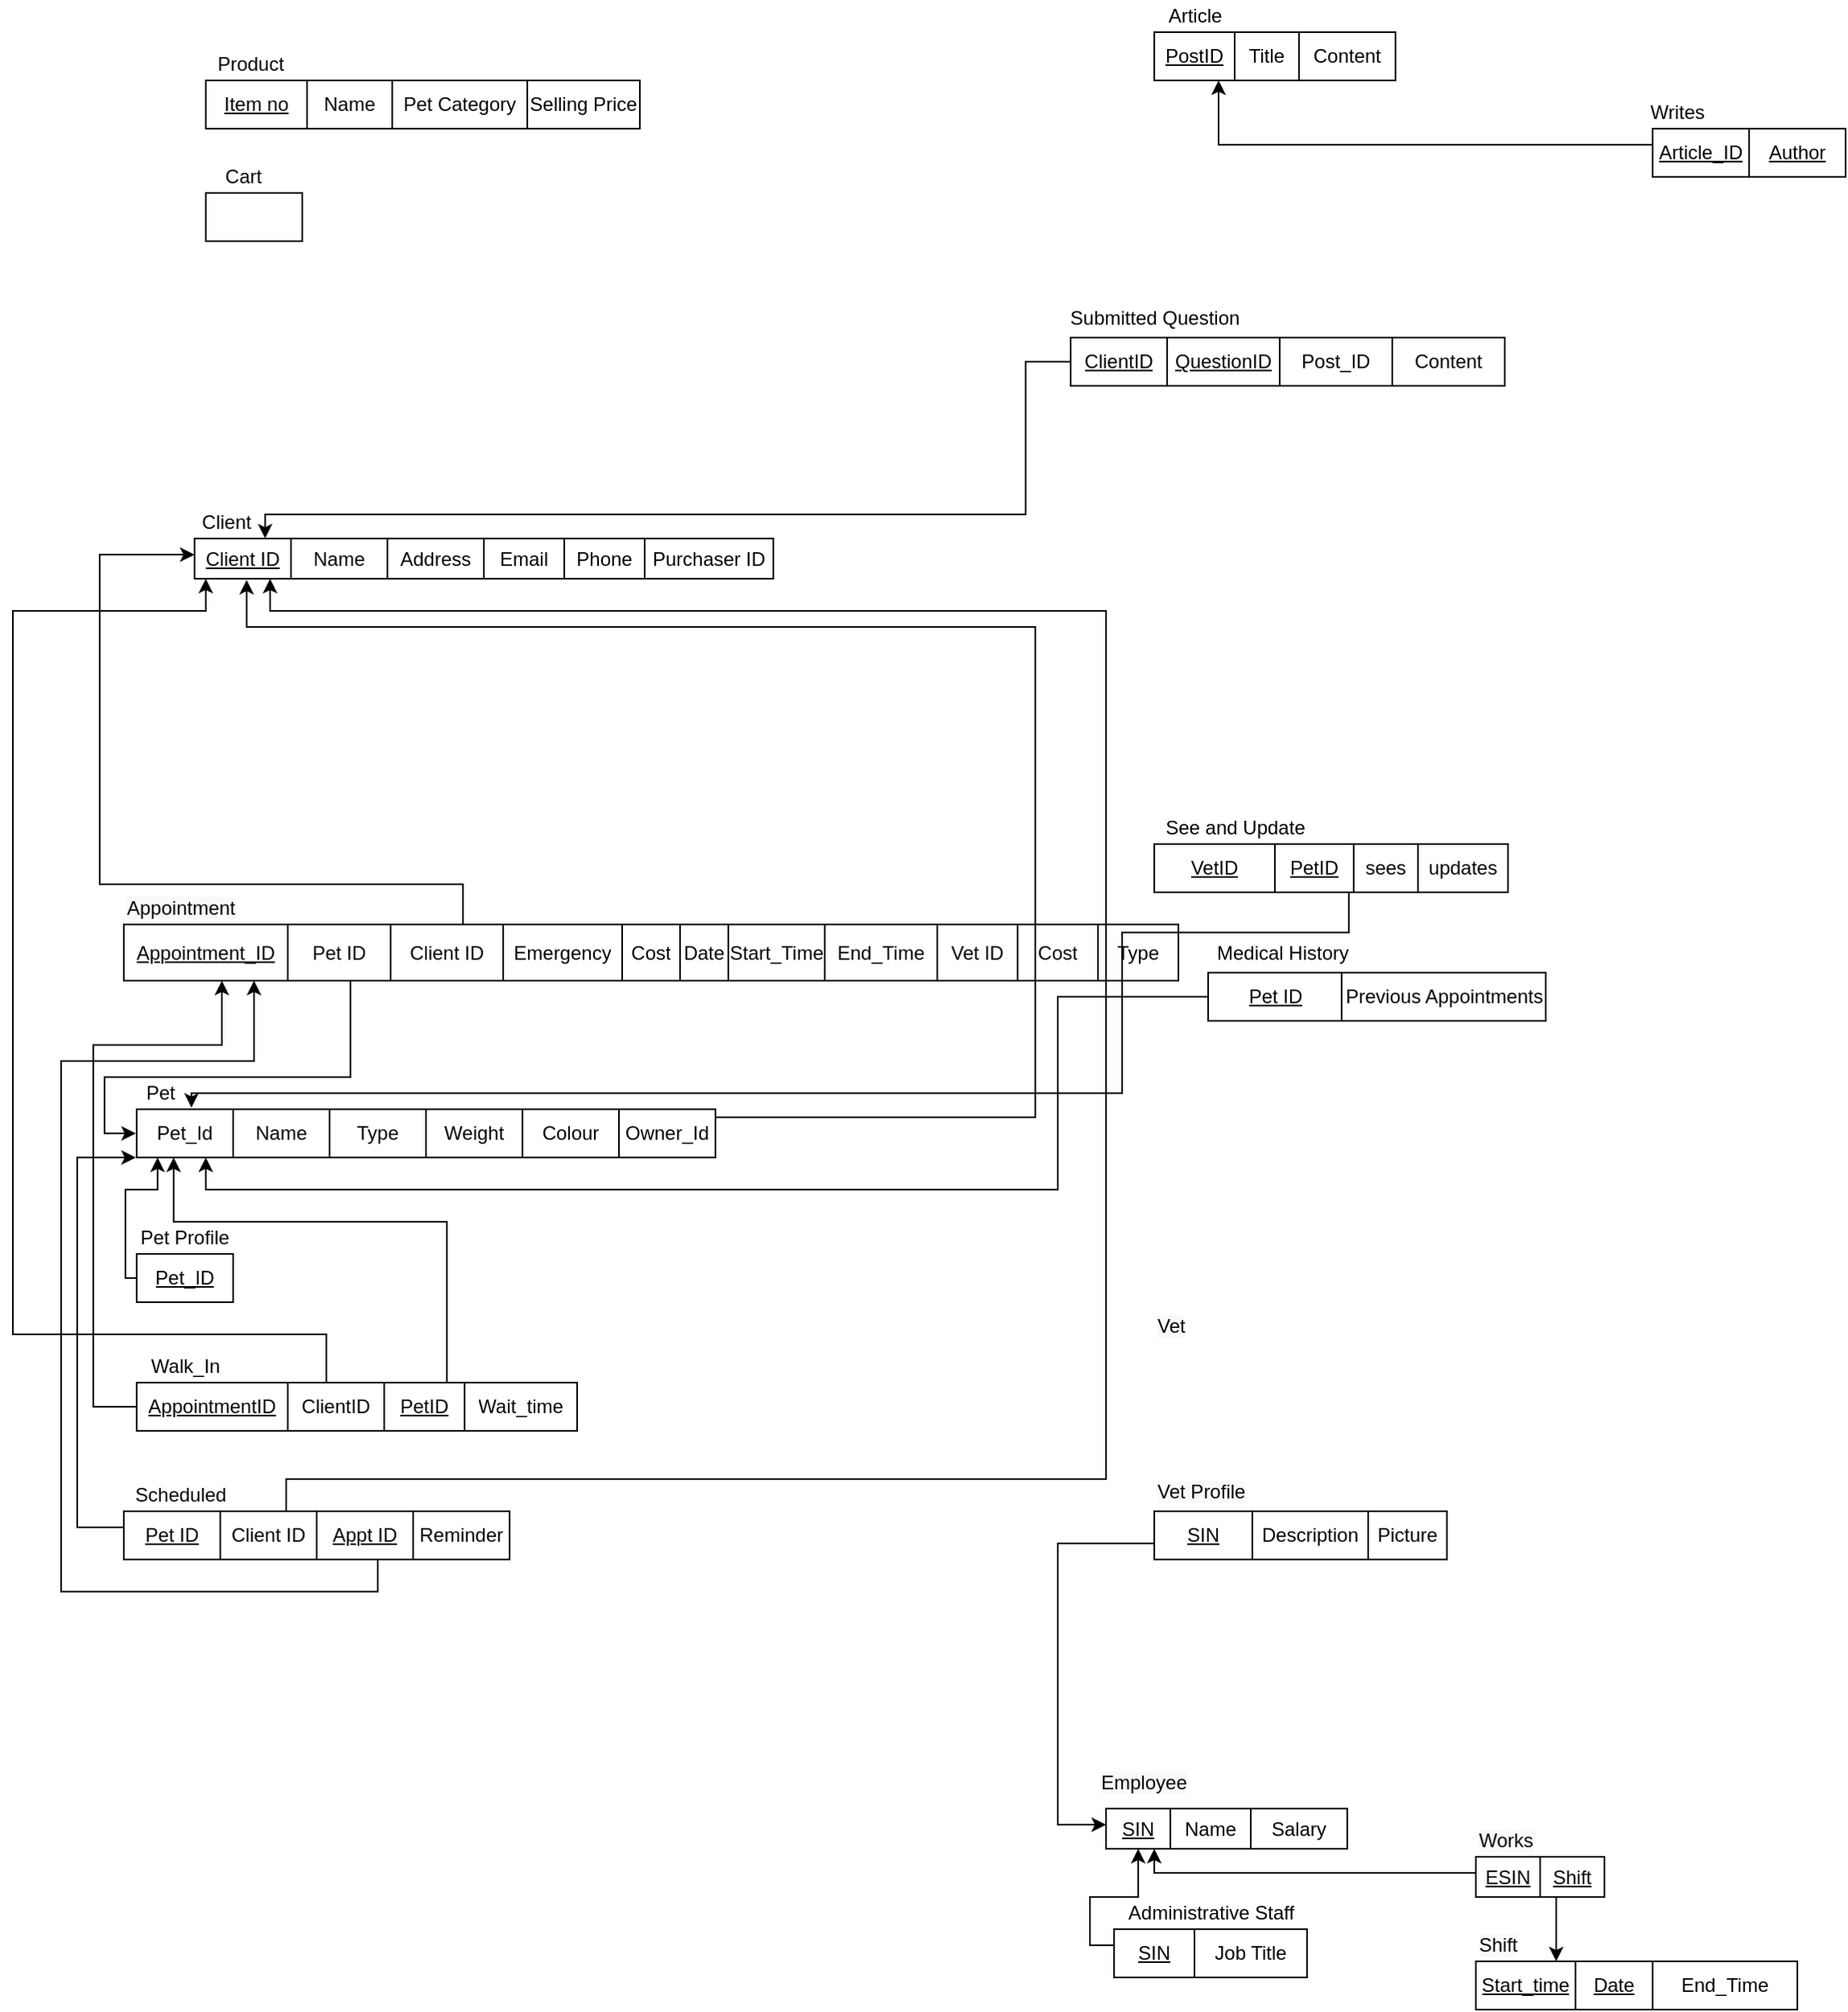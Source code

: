 <mxfile version="16.0.3" type="google"><diagram id="a4s7g5NPx0C4s2Ak-B3-" name="Page-1"><mxGraphModel dx="1888" dy="1645" grid="1" gridSize="10" guides="1" tooltips="1" connect="1" arrows="1" fold="1" page="1" pageScale="1" pageWidth="850" pageHeight="1100" math="0" shadow="0"><root><mxCell id="0"/><mxCell id="1" parent="0"/><mxCell id="U4FhRPuRrMf52UDfH--Y-2" value="" style="shape=table;startSize=0;container=1;collapsible=0;childLayout=tableLayout;fontStyle=0" parent="1" vertex="1"><mxGeometry x="-677" y="-35" width="360" height="25" as="geometry"/></mxCell><mxCell id="U4FhRPuRrMf52UDfH--Y-3" value="" style="shape=partialRectangle;collapsible=0;dropTarget=0;pointerEvents=0;fillColor=none;top=0;left=0;bottom=0;right=0;points=[[0,0.5],[1,0.5]];portConstraint=eastwest;fontStyle=0" parent="U4FhRPuRrMf52UDfH--Y-2" vertex="1"><mxGeometry width="360" height="25" as="geometry"/></mxCell><mxCell id="U4FhRPuRrMf52UDfH--Y-4" value="Client ID" style="shape=partialRectangle;html=1;whiteSpace=wrap;connectable=0;overflow=hidden;fillColor=none;top=0;left=0;bottom=0;right=0;pointerEvents=1;fontStyle=4" parent="U4FhRPuRrMf52UDfH--Y-3" vertex="1"><mxGeometry width="60" height="25" as="geometry"><mxRectangle width="60" height="25" as="alternateBounds"/></mxGeometry></mxCell><mxCell id="U4FhRPuRrMf52UDfH--Y-5" value="Name" style="shape=partialRectangle;html=1;whiteSpace=wrap;connectable=0;overflow=hidden;fillColor=none;top=0;left=0;bottom=0;right=0;pointerEvents=1;fontStyle=0" parent="U4FhRPuRrMf52UDfH--Y-3" vertex="1"><mxGeometry x="60" width="60" height="25" as="geometry"><mxRectangle width="60" height="25" as="alternateBounds"/></mxGeometry></mxCell><mxCell id="U4FhRPuRrMf52UDfH--Y-8" value="Address" style="shape=partialRectangle;html=1;whiteSpace=wrap;connectable=0;overflow=hidden;fillColor=none;top=0;left=0;bottom=0;right=0;pointerEvents=1;fontStyle=0" parent="U4FhRPuRrMf52UDfH--Y-3" vertex="1"><mxGeometry x="120" width="60" height="25" as="geometry"><mxRectangle width="60" height="25" as="alternateBounds"/></mxGeometry></mxCell><mxCell id="U4FhRPuRrMf52UDfH--Y-10" value="Email" style="shape=partialRectangle;html=1;whiteSpace=wrap;connectable=0;overflow=hidden;fillColor=none;top=0;left=0;bottom=0;right=0;pointerEvents=1;fontStyle=0" parent="U4FhRPuRrMf52UDfH--Y-3" vertex="1"><mxGeometry x="180" width="50" height="25" as="geometry"><mxRectangle width="50" height="25" as="alternateBounds"/></mxGeometry></mxCell><mxCell id="U4FhRPuRrMf52UDfH--Y-9" value="Phone" style="shape=partialRectangle;html=1;whiteSpace=wrap;connectable=0;overflow=hidden;fillColor=none;top=0;left=0;bottom=0;right=0;pointerEvents=1;fontStyle=0" parent="U4FhRPuRrMf52UDfH--Y-3" vertex="1"><mxGeometry x="230" width="50" height="25" as="geometry"><mxRectangle width="50" height="25" as="alternateBounds"/></mxGeometry></mxCell><mxCell id="VVd3gaZv9FoalhUfLEoO-10" value="Purchaser ID" style="shape=partialRectangle;html=1;whiteSpace=wrap;connectable=0;overflow=hidden;fillColor=none;top=0;left=0;bottom=0;right=0;pointerEvents=1;fontStyle=0" parent="U4FhRPuRrMf52UDfH--Y-3" vertex="1"><mxGeometry x="280" width="80" height="25" as="geometry"><mxRectangle width="80" height="25" as="alternateBounds"/></mxGeometry></mxCell><mxCell id="U4FhRPuRrMf52UDfH--Y-7" value="Client" style="text;html=1;strokeColor=none;fillColor=none;align=center;verticalAlign=middle;whiteSpace=wrap;rounded=0;" parent="1" vertex="1"><mxGeometry x="-677" y="-55" width="40" height="20" as="geometry"/></mxCell><mxCell id="U4FhRPuRrMf52UDfH--Y-17" value="" style="shape=table;startSize=0;container=1;collapsible=0;childLayout=tableLayout;fontStyle=0" parent="1" vertex="1"><mxGeometry x="-670" y="-320" width="270" height="30" as="geometry"/></mxCell><mxCell id="U4FhRPuRrMf52UDfH--Y-18" value="" style="shape=partialRectangle;collapsible=0;dropTarget=0;pointerEvents=0;fillColor=none;top=0;left=0;bottom=0;right=0;points=[[0,0.5],[1,0.5]];portConstraint=eastwest;fontStyle=0" parent="U4FhRPuRrMf52UDfH--Y-17" vertex="1"><mxGeometry width="270" height="30" as="geometry"/></mxCell><mxCell id="U4FhRPuRrMf52UDfH--Y-19" value="Item no" style="shape=partialRectangle;html=1;whiteSpace=wrap;connectable=0;overflow=hidden;fillColor=none;top=0;left=0;bottom=0;right=0;pointerEvents=1;fontStyle=4" parent="U4FhRPuRrMf52UDfH--Y-18" vertex="1"><mxGeometry width="63" height="30" as="geometry"><mxRectangle width="63" height="30" as="alternateBounds"/></mxGeometry></mxCell><mxCell id="U4FhRPuRrMf52UDfH--Y-20" value="Name" style="shape=partialRectangle;html=1;whiteSpace=wrap;connectable=0;overflow=hidden;fillColor=none;top=0;left=0;bottom=0;right=0;pointerEvents=1;fontStyle=0" parent="U4FhRPuRrMf52UDfH--Y-18" vertex="1"><mxGeometry x="63" width="53" height="30" as="geometry"><mxRectangle width="53" height="30" as="alternateBounds"/></mxGeometry></mxCell><mxCell id="U4FhRPuRrMf52UDfH--Y-21" value="Pet Category" style="shape=partialRectangle;html=1;whiteSpace=wrap;connectable=0;overflow=hidden;fillColor=none;top=0;left=0;bottom=0;right=0;pointerEvents=1;fontStyle=0" parent="U4FhRPuRrMf52UDfH--Y-18" vertex="1"><mxGeometry x="116" width="84" height="30" as="geometry"><mxRectangle width="84" height="30" as="alternateBounds"/></mxGeometry></mxCell><mxCell id="U4FhRPuRrMf52UDfH--Y-33" value="Selling Price" style="shape=partialRectangle;html=1;whiteSpace=wrap;connectable=0;overflow=hidden;fillColor=none;top=0;left=0;bottom=0;right=0;pointerEvents=1;fontStyle=0" parent="U4FhRPuRrMf52UDfH--Y-18" vertex="1"><mxGeometry x="200" width="70" height="30" as="geometry"><mxRectangle width="70" height="30" as="alternateBounds"/></mxGeometry></mxCell><mxCell id="U4FhRPuRrMf52UDfH--Y-24" value="Product" style="text;html=1;strokeColor=none;fillColor=none;align=center;verticalAlign=middle;whiteSpace=wrap;rounded=0;" parent="1" vertex="1"><mxGeometry x="-667" y="-340" width="50" height="20" as="geometry"/></mxCell><mxCell id="I-0fcQhegfVu65ObsZ1n-8" value="Pet" style="text;html=1;strokeColor=none;fillColor=none;align=center;verticalAlign=middle;whiteSpace=wrap;rounded=0;" parent="1" vertex="1"><mxGeometry x="-713" y="300" width="30" height="20" as="geometry"/></mxCell><mxCell id="I-0fcQhegfVu65ObsZ1n-13" value="" style="shape=table;startSize=0;container=1;collapsible=0;childLayout=tableLayout;fontStyle=0" parent="1" vertex="1"><mxGeometry x="-713" y="410" width="60" height="30" as="geometry"/></mxCell><mxCell id="I-0fcQhegfVu65ObsZ1n-14" value="" style="shape=partialRectangle;collapsible=0;dropTarget=0;pointerEvents=0;fillColor=none;top=0;left=0;bottom=0;right=0;points=[[0,0.5],[1,0.5]];portConstraint=eastwest;fontStyle=0" parent="I-0fcQhegfVu65ObsZ1n-13" vertex="1"><mxGeometry width="60" height="30" as="geometry"/></mxCell><mxCell id="I-0fcQhegfVu65ObsZ1n-16" value="&lt;u&gt;Pet_ID&lt;/u&gt;" style="shape=partialRectangle;html=1;whiteSpace=wrap;connectable=0;overflow=hidden;fillColor=none;top=0;left=0;bottom=0;right=0;pointerEvents=1;fontStyle=0" parent="I-0fcQhegfVu65ObsZ1n-14" vertex="1"><mxGeometry width="60" height="30" as="geometry"><mxRectangle width="60" height="30" as="alternateBounds"/></mxGeometry></mxCell><mxCell id="I-0fcQhegfVu65ObsZ1n-20" value="Pet Profile" style="text;html=1;strokeColor=none;fillColor=none;align=center;verticalAlign=middle;whiteSpace=wrap;rounded=0;" parent="1" vertex="1"><mxGeometry x="-713.5" y="390" width="60" height="20" as="geometry"/></mxCell><mxCell id="I-0fcQhegfVu65ObsZ1n-21" value="" style="shape=table;startSize=0;container=1;collapsible=0;childLayout=tableLayout;fontStyle=0" parent="1" vertex="1"><mxGeometry x="-46.5" y="235" width="210" height="30" as="geometry"/></mxCell><mxCell id="I-0fcQhegfVu65ObsZ1n-22" value="" style="shape=partialRectangle;collapsible=0;dropTarget=0;pointerEvents=0;fillColor=none;top=0;left=0;bottom=0;right=0;points=[[0,0.5],[1,0.5]];portConstraint=eastwest;fontStyle=0" parent="I-0fcQhegfVu65ObsZ1n-21" vertex="1"><mxGeometry width="210" height="30" as="geometry"/></mxCell><mxCell id="I-0fcQhegfVu65ObsZ1n-23" value="Pet ID" style="shape=partialRectangle;html=1;whiteSpace=wrap;connectable=0;overflow=hidden;fillColor=none;top=0;left=0;bottom=0;right=0;pointerEvents=1;fontStyle=4" parent="I-0fcQhegfVu65ObsZ1n-22" vertex="1"><mxGeometry width="83" height="30" as="geometry"><mxRectangle width="83" height="30" as="alternateBounds"/></mxGeometry></mxCell><mxCell id="I-0fcQhegfVu65ObsZ1n-24" value="Previous Appointments" style="shape=partialRectangle;html=1;whiteSpace=wrap;connectable=0;overflow=hidden;fillColor=none;top=0;left=0;bottom=0;right=0;pointerEvents=1;fontStyle=0" parent="I-0fcQhegfVu65ObsZ1n-22" vertex="1"><mxGeometry x="83" width="127" height="30" as="geometry"><mxRectangle width="127" height="30" as="alternateBounds"/></mxGeometry></mxCell><mxCell id="I-0fcQhegfVu65ObsZ1n-28" value="Medical History" style="text;html=1;strokeColor=none;fillColor=none;align=center;verticalAlign=middle;whiteSpace=wrap;rounded=0;" parent="1" vertex="1"><mxGeometry x="-45" y="212.5" width="90" height="20" as="geometry"/></mxCell><mxCell id="6TEg9cEF_KVFsnbzr2q9-1" value="" style="shape=table;startSize=0;container=1;collapsible=0;childLayout=tableLayout;flipV=0;" parent="1" vertex="1"><mxGeometry x="-80" y="-350" width="150" height="30" as="geometry"/></mxCell><mxCell id="6TEg9cEF_KVFsnbzr2q9-2" value="" style="shape=partialRectangle;collapsible=0;dropTarget=0;pointerEvents=0;fillColor=none;top=0;left=0;bottom=0;right=0;points=[[0,0.5],[1,0.5]];portConstraint=eastwest;flipV=0;" parent="6TEg9cEF_KVFsnbzr2q9-1" vertex="1"><mxGeometry width="150" height="30" as="geometry"/></mxCell><mxCell id="6TEg9cEF_KVFsnbzr2q9-3" value="&lt;u&gt;PostID&lt;/u&gt;" style="shape=partialRectangle;html=1;whiteSpace=wrap;connectable=0;overflow=hidden;fillColor=none;top=0;left=0;bottom=0;right=0;pointerEvents=1;flipV=0;" parent="6TEg9cEF_KVFsnbzr2q9-2" vertex="1"><mxGeometry width="50" height="30" as="geometry"><mxRectangle width="50" height="30" as="alternateBounds"/></mxGeometry></mxCell><mxCell id="7QFU5QQyk8XG61nSI7uE-28" value="Title" style="shape=partialRectangle;html=1;whiteSpace=wrap;connectable=0;overflow=hidden;fillColor=none;top=0;left=0;bottom=0;right=0;pointerEvents=1;flipV=0;" parent="6TEg9cEF_KVFsnbzr2q9-2" vertex="1"><mxGeometry x="50" width="40" height="30" as="geometry"><mxRectangle width="40" height="30" as="alternateBounds"/></mxGeometry></mxCell><mxCell id="6TEg9cEF_KVFsnbzr2q9-4" value="Content" style="shape=partialRectangle;html=1;whiteSpace=wrap;connectable=0;overflow=hidden;fillColor=none;top=0;left=0;bottom=0;right=0;pointerEvents=1;flipV=0;" parent="6TEg9cEF_KVFsnbzr2q9-2" vertex="1"><mxGeometry x="90" width="60" height="30" as="geometry"><mxRectangle width="60" height="30" as="alternateBounds"/></mxGeometry></mxCell><mxCell id="6TEg9cEF_KVFsnbzr2q9-5" value="Article" style="text;html=1;align=center;verticalAlign=middle;resizable=0;points=[];autosize=1;strokeColor=none;fillColor=none;" parent="1" vertex="1"><mxGeometry x="-80" y="-370" width="50" height="20" as="geometry"/></mxCell><mxCell id="6TEg9cEF_KVFsnbzr2q9-6" value="" style="shape=table;startSize=0;container=1;collapsible=0;childLayout=tableLayout;flipV=0;" parent="1" vertex="1"><mxGeometry x="-132" y="-160" width="270" height="30" as="geometry"/></mxCell><mxCell id="6TEg9cEF_KVFsnbzr2q9-7" value="" style="shape=partialRectangle;collapsible=0;dropTarget=0;pointerEvents=0;fillColor=none;top=0;left=0;bottom=0;right=0;points=[[0,0.5],[1,0.5]];portConstraint=eastwest;flipV=0;" parent="6TEg9cEF_KVFsnbzr2q9-6" vertex="1"><mxGeometry width="270" height="30" as="geometry"/></mxCell><mxCell id="6TEg9cEF_KVFsnbzr2q9-8" value="&lt;u&gt;ClientID&lt;/u&gt;" style="shape=partialRectangle;html=1;whiteSpace=wrap;connectable=0;overflow=hidden;fillColor=none;top=0;left=0;bottom=0;right=0;pointerEvents=1;flipV=0;" parent="6TEg9cEF_KVFsnbzr2q9-7" vertex="1"><mxGeometry width="60" height="30" as="geometry"><mxRectangle width="60" height="30" as="alternateBounds"/></mxGeometry></mxCell><mxCell id="6TEg9cEF_KVFsnbzr2q9-9" value="&lt;u&gt;QuestionID&lt;/u&gt;" style="shape=partialRectangle;html=1;whiteSpace=wrap;connectable=0;overflow=hidden;fillColor=none;top=0;left=0;bottom=0;right=0;pointerEvents=1;flipV=0;" parent="6TEg9cEF_KVFsnbzr2q9-7" vertex="1"><mxGeometry x="60" width="70" height="30" as="geometry"><mxRectangle width="70" height="30" as="alternateBounds"/></mxGeometry></mxCell><mxCell id="VVd3gaZv9FoalhUfLEoO-1" value="Post_ID" style="shape=partialRectangle;html=1;whiteSpace=wrap;connectable=0;overflow=hidden;fillColor=none;top=0;left=0;bottom=0;right=0;pointerEvents=1;flipV=0;" parent="6TEg9cEF_KVFsnbzr2q9-7" vertex="1"><mxGeometry x="130" width="70" height="30" as="geometry"><mxRectangle width="70" height="30" as="alternateBounds"/></mxGeometry></mxCell><mxCell id="VVd3gaZv9FoalhUfLEoO-2" value="Content" style="shape=partialRectangle;html=1;whiteSpace=wrap;connectable=0;overflow=hidden;fillColor=none;top=0;left=0;bottom=0;right=0;pointerEvents=1;flipV=0;" parent="6TEg9cEF_KVFsnbzr2q9-7" vertex="1"><mxGeometry x="200" width="70" height="30" as="geometry"><mxRectangle width="70" height="30" as="alternateBounds"/></mxGeometry></mxCell><mxCell id="6TEg9cEF_KVFsnbzr2q9-11" value="Submitted Question" style="text;html=1;align=center;verticalAlign=middle;resizable=0;points=[];autosize=1;strokeColor=none;fillColor=none;flipV=0;" parent="1" vertex="1"><mxGeometry x="-140" y="-182.5" width="120" height="20" as="geometry"/></mxCell><mxCell id="sOUi_R30EWSHt0650NcA-16" value="&lt;span style=&quot;color: rgb(0 , 0 , 0) ; font-family: &amp;#34;helvetica&amp;#34; ; font-size: 12px ; font-style: normal ; font-weight: 400 ; letter-spacing: normal ; text-align: center ; text-indent: 0px ; text-transform: none ; word-spacing: 0px ; background-color: rgb(248 , 249 , 250) ; display: inline ; float: none&quot;&gt;Employee&lt;/span&gt;" style="text;whiteSpace=wrap;html=1;" parent="1" vertex="1"><mxGeometry x="-115" y="725" width="70" height="30" as="geometry"/></mxCell><mxCell id="sOUi_R30EWSHt0650NcA-18" value="" style="shape=table;startSize=0;container=1;collapsible=0;childLayout=tableLayout;" parent="1" vertex="1"><mxGeometry x="-110" y="755" width="150" height="25" as="geometry"/></mxCell><mxCell id="sOUi_R30EWSHt0650NcA-19" value="" style="shape=partialRectangle;collapsible=0;dropTarget=0;pointerEvents=0;fillColor=none;top=0;left=0;bottom=0;right=0;points=[[0,0.5],[1,0.5]];portConstraint=eastwest;" parent="sOUi_R30EWSHt0650NcA-18" vertex="1"><mxGeometry width="150" height="25" as="geometry"/></mxCell><mxCell id="sOUi_R30EWSHt0650NcA-20" value="&lt;u&gt;SIN&lt;/u&gt;" style="shape=partialRectangle;html=1;whiteSpace=wrap;connectable=0;overflow=hidden;fillColor=none;top=0;left=0;bottom=0;right=0;pointerEvents=1;" parent="sOUi_R30EWSHt0650NcA-19" vertex="1"><mxGeometry width="40" height="25" as="geometry"><mxRectangle width="40" height="25" as="alternateBounds"/></mxGeometry></mxCell><mxCell id="sOUi_R30EWSHt0650NcA-21" value="Name" style="shape=partialRectangle;html=1;whiteSpace=wrap;connectable=0;overflow=hidden;fillColor=none;top=0;left=0;bottom=0;right=0;pointerEvents=1;" parent="sOUi_R30EWSHt0650NcA-19" vertex="1"><mxGeometry x="40" width="50" height="25" as="geometry"><mxRectangle width="50" height="25" as="alternateBounds"/></mxGeometry></mxCell><mxCell id="sOUi_R30EWSHt0650NcA-22" value="Salary" style="shape=partialRectangle;html=1;whiteSpace=wrap;connectable=0;overflow=hidden;fillColor=none;top=0;left=0;bottom=0;right=0;pointerEvents=1;" parent="sOUi_R30EWSHt0650NcA-19" vertex="1"><mxGeometry x="90" width="60" height="25" as="geometry"><mxRectangle width="60" height="25" as="alternateBounds"/></mxGeometry></mxCell><mxCell id="sOUi_R30EWSHt0650NcA-25" value="&lt;span style=&quot;color: rgb(0 , 0 , 0) ; font-family: &amp;#34;helvetica&amp;#34; ; font-size: 12px ; font-style: normal ; font-weight: 400 ; letter-spacing: normal ; text-align: center ; text-indent: 0px ; text-transform: none ; word-spacing: 0px ; background-color: rgb(248 , 249 , 250) ; display: inline ; float: none&quot;&gt;Works&lt;/span&gt;" style="text;whiteSpace=wrap;html=1;verticalAlign=middle;" parent="1" vertex="1"><mxGeometry x="120" y="764" width="50" height="21" as="geometry"/></mxCell><mxCell id="sOUi_R30EWSHt0650NcA-26" value="" style="shape=table;startSize=0;container=1;collapsible=0;childLayout=tableLayout;" parent="1" vertex="1"><mxGeometry x="120" y="785" width="80" height="25" as="geometry"/></mxCell><mxCell id="sOUi_R30EWSHt0650NcA-27" value="" style="shape=partialRectangle;collapsible=0;dropTarget=0;pointerEvents=0;fillColor=none;top=0;left=0;bottom=0;right=0;points=[[0,0.5],[1,0.5]];portConstraint=eastwest;fontStyle=4" parent="sOUi_R30EWSHt0650NcA-26" vertex="1"><mxGeometry width="80" height="25" as="geometry"/></mxCell><mxCell id="sOUi_R30EWSHt0650NcA-28" value="&lt;u&gt;ESIN&lt;/u&gt;" style="shape=partialRectangle;html=1;whiteSpace=wrap;connectable=0;overflow=hidden;fillColor=none;top=0;left=0;bottom=0;right=0;pointerEvents=1;fontStyle=0" parent="sOUi_R30EWSHt0650NcA-27" vertex="1"><mxGeometry width="40" height="25" as="geometry"><mxRectangle width="40" height="25" as="alternateBounds"/></mxGeometry></mxCell><mxCell id="sOUi_R30EWSHt0650NcA-29" value="Shift" style="shape=partialRectangle;html=1;whiteSpace=wrap;connectable=0;overflow=hidden;fillColor=none;top=0;left=0;bottom=0;right=0;pointerEvents=1;fontStyle=4" parent="sOUi_R30EWSHt0650NcA-27" vertex="1"><mxGeometry x="40" width="40" height="25" as="geometry"><mxRectangle width="40" height="25" as="alternateBounds"/></mxGeometry></mxCell><mxCell id="sOUi_R30EWSHt0650NcA-41" value="&lt;span style=&quot;color: rgb(0 , 0 , 0) ; font-family: &amp;#34;helvetica&amp;#34; ; font-size: 12px ; font-style: normal ; font-weight: 400 ; letter-spacing: normal ; text-align: center ; text-indent: 0px ; text-transform: none ; word-spacing: 0px ; background-color: rgb(248 , 249 , 250) ; display: inline ; float: none&quot;&gt;Shift&lt;br&gt;&lt;/span&gt;" style="text;whiteSpace=wrap;html=1;verticalAlign=middle;" parent="1" vertex="1"><mxGeometry x="120" y="830" width="35" height="20" as="geometry"/></mxCell><mxCell id="sOUi_R30EWSHt0650NcA-42" value="" style="shape=table;startSize=0;container=1;collapsible=0;childLayout=tableLayout;" parent="1" vertex="1"><mxGeometry x="120" y="850" width="200" height="30" as="geometry"/></mxCell><mxCell id="sOUi_R30EWSHt0650NcA-43" value="" style="shape=partialRectangle;collapsible=0;dropTarget=0;pointerEvents=0;fillColor=none;top=0;left=0;bottom=0;right=0;points=[[0,0.5],[1,0.5]];portConstraint=eastwest;" parent="sOUi_R30EWSHt0650NcA-42" vertex="1"><mxGeometry width="200" height="30" as="geometry"/></mxCell><mxCell id="sOUi_R30EWSHt0650NcA-44" value="&lt;u&gt;Start_time&lt;/u&gt;" style="shape=partialRectangle;html=1;whiteSpace=wrap;connectable=0;overflow=hidden;fillColor=none;top=0;left=0;bottom=0;right=0;pointerEvents=1;" parent="sOUi_R30EWSHt0650NcA-43" vertex="1"><mxGeometry width="62" height="30" as="geometry"><mxRectangle width="62" height="30" as="alternateBounds"/></mxGeometry></mxCell><mxCell id="sOUi_R30EWSHt0650NcA-45" value="&lt;u&gt;Date&lt;/u&gt;" style="shape=partialRectangle;html=1;whiteSpace=wrap;connectable=0;overflow=hidden;fillColor=none;top=0;left=0;bottom=0;right=0;pointerEvents=1;" parent="sOUi_R30EWSHt0650NcA-43" vertex="1"><mxGeometry x="62" width="48" height="30" as="geometry"><mxRectangle width="48" height="30" as="alternateBounds"/></mxGeometry></mxCell><mxCell id="sOUi_R30EWSHt0650NcA-46" value="End_Time" style="shape=partialRectangle;html=1;whiteSpace=wrap;connectable=0;overflow=hidden;fillColor=none;top=0;left=0;bottom=0;right=0;pointerEvents=1;" parent="sOUi_R30EWSHt0650NcA-43" vertex="1"><mxGeometry x="110" width="90" height="30" as="geometry"><mxRectangle width="90" height="30" as="alternateBounds"/></mxGeometry></mxCell><mxCell id="sOUi_R30EWSHt0650NcA-56" value="&lt;span style=&quot;color: rgb(0 , 0 , 0) ; font-family: &amp;#34;helvetica&amp;#34; ; font-size: 12px ; font-style: normal ; font-weight: 400 ; letter-spacing: normal ; text-align: center ; text-indent: 0px ; text-transform: none ; word-spacing: 0px ; background-color: rgb(248 , 249 , 250) ; display: inline ; float: none&quot;&gt;Appointment&lt;/span&gt;" style="text;whiteSpace=wrap;html=1;verticalAlign=middle;" parent="1" vertex="1"><mxGeometry x="-721.5" y="185" width="100" height="20" as="geometry"/></mxCell><mxCell id="sOUi_R30EWSHt0650NcA-58" value="" style="shape=table;startSize=0;container=1;collapsible=0;childLayout=tableLayout;" parent="1" vertex="1"><mxGeometry x="-721" y="205" width="656" height="35" as="geometry"/></mxCell><mxCell id="sOUi_R30EWSHt0650NcA-59" value="" style="shape=partialRectangle;collapsible=0;dropTarget=0;pointerEvents=0;fillColor=none;top=0;left=0;bottom=0;right=0;points=[[0,0.5],[1,0.5]];portConstraint=eastwest;" parent="sOUi_R30EWSHt0650NcA-58" vertex="1"><mxGeometry width="656" height="35" as="geometry"/></mxCell><mxCell id="sOUi_R30EWSHt0650NcA-60" value="Appointment_ID" style="shape=partialRectangle;html=1;whiteSpace=wrap;connectable=0;overflow=hidden;fillColor=none;top=0;left=0;bottom=0;right=0;pointerEvents=1;fontStyle=4" parent="sOUi_R30EWSHt0650NcA-59" vertex="1"><mxGeometry width="102" height="35" as="geometry"><mxRectangle width="102" height="35" as="alternateBounds"/></mxGeometry></mxCell><mxCell id="VVd3gaZv9FoalhUfLEoO-5" value="Pet ID" style="shape=partialRectangle;html=1;whiteSpace=wrap;connectable=0;overflow=hidden;fillColor=none;top=0;left=0;bottom=0;right=0;pointerEvents=1;fontStyle=0" parent="sOUi_R30EWSHt0650NcA-59" vertex="1"><mxGeometry x="102" width="64" height="35" as="geometry"><mxRectangle width="64" height="35" as="alternateBounds"/></mxGeometry></mxCell><mxCell id="VVd3gaZv9FoalhUfLEoO-6" value="Client ID" style="shape=partialRectangle;html=1;whiteSpace=wrap;connectable=0;overflow=hidden;fillColor=none;top=0;left=0;bottom=0;right=0;pointerEvents=1;fontStyle=0" parent="sOUi_R30EWSHt0650NcA-59" vertex="1"><mxGeometry x="166" width="70" height="35" as="geometry"><mxRectangle width="70" height="35" as="alternateBounds"/></mxGeometry></mxCell><mxCell id="sOUi_R30EWSHt0650NcA-61" value="Emergency" style="shape=partialRectangle;html=1;whiteSpace=wrap;connectable=0;overflow=hidden;fillColor=none;top=0;left=0;bottom=0;right=0;pointerEvents=1;" parent="sOUi_R30EWSHt0650NcA-59" vertex="1"><mxGeometry x="236" width="74" height="35" as="geometry"><mxRectangle width="74" height="35" as="alternateBounds"/></mxGeometry></mxCell><mxCell id="sOUi_R30EWSHt0650NcA-62" value="Cost" style="shape=partialRectangle;html=1;whiteSpace=wrap;connectable=0;overflow=hidden;fillColor=none;top=0;left=0;bottom=0;right=0;pointerEvents=1;" parent="sOUi_R30EWSHt0650NcA-59" vertex="1"><mxGeometry x="310" width="36" height="35" as="geometry"><mxRectangle width="36" height="35" as="alternateBounds"/></mxGeometry></mxCell><mxCell id="sOUi_R30EWSHt0650NcA-63" value="Date" style="shape=partialRectangle;html=1;whiteSpace=wrap;connectable=0;overflow=hidden;fillColor=none;top=0;left=0;bottom=0;right=0;pointerEvents=1;" parent="sOUi_R30EWSHt0650NcA-59" vertex="1"><mxGeometry x="346" width="30" height="35" as="geometry"><mxRectangle width="30" height="35" as="alternateBounds"/></mxGeometry></mxCell><mxCell id="sOUi_R30EWSHt0650NcA-66" value="Start_Time" style="shape=partialRectangle;html=1;whiteSpace=wrap;connectable=0;overflow=hidden;fillColor=none;top=0;left=0;bottom=0;right=0;pointerEvents=1;" parent="sOUi_R30EWSHt0650NcA-59" vertex="1"><mxGeometry x="376" width="60" height="35" as="geometry"><mxRectangle width="60" height="35" as="alternateBounds"/></mxGeometry></mxCell><mxCell id="sOUi_R30EWSHt0650NcA-67" value="End_Time" style="shape=partialRectangle;html=1;whiteSpace=wrap;connectable=0;overflow=hidden;fillColor=none;top=0;left=0;bottom=0;right=0;pointerEvents=1;" parent="sOUi_R30EWSHt0650NcA-59" vertex="1"><mxGeometry x="436" width="70" height="35" as="geometry"><mxRectangle width="70" height="35" as="alternateBounds"/></mxGeometry></mxCell><mxCell id="VVd3gaZv9FoalhUfLEoO-3" value="Vet ID" style="shape=partialRectangle;html=1;whiteSpace=wrap;connectable=0;overflow=hidden;fillColor=none;top=0;left=0;bottom=0;right=0;pointerEvents=1;fontStyle=0" parent="sOUi_R30EWSHt0650NcA-59" vertex="1"><mxGeometry x="506" width="50" height="35" as="geometry"><mxRectangle width="50" height="35" as="alternateBounds"/></mxGeometry></mxCell><mxCell id="nj2V8XJibCN5h4C-LE3--10" value="Cost" style="shape=partialRectangle;html=1;whiteSpace=wrap;connectable=0;overflow=hidden;fillColor=none;top=0;left=0;bottom=0;right=0;pointerEvents=1;fontStyle=0" parent="sOUi_R30EWSHt0650NcA-59" vertex="1"><mxGeometry x="556" width="50" height="35" as="geometry"><mxRectangle width="50" height="35" as="alternateBounds"/></mxGeometry></mxCell><mxCell id="nj2V8XJibCN5h4C-LE3--11" value="Type" style="shape=partialRectangle;html=1;whiteSpace=wrap;connectable=0;overflow=hidden;fillColor=none;top=0;left=0;bottom=0;right=0;pointerEvents=1;fontStyle=0" parent="sOUi_R30EWSHt0650NcA-59" vertex="1"><mxGeometry x="606" width="50" height="35" as="geometry"><mxRectangle width="50" height="35" as="alternateBounds"/></mxGeometry></mxCell><mxCell id="sOUi_R30EWSHt0650NcA-76" value="&lt;span style=&quot;color: rgb(0 , 0 , 0) ; font-family: &amp;#34;helvetica&amp;#34; ; font-size: 12px ; font-style: normal ; font-weight: 400 ; letter-spacing: normal ; text-align: center ; text-indent: 0px ; text-transform: none ; word-spacing: 0px ; background-color: rgb(248 , 249 , 250) ; display: inline ; float: none&quot;&gt;Vet&lt;/span&gt;" style="text;whiteSpace=wrap;html=1;verticalAlign=middle;" parent="1" vertex="1"><mxGeometry x="-80" y="445" width="33.5" height="20" as="geometry"/></mxCell><mxCell id="EiOvljt3C1tNUlj_h9rf-1" value="" style="shape=table;startSize=0;container=1;collapsible=0;childLayout=tableLayout;" parent="1" vertex="1"><mxGeometry x="-105" y="830" width="120" height="30" as="geometry"/></mxCell><mxCell id="EiOvljt3C1tNUlj_h9rf-2" value="" style="shape=partialRectangle;collapsible=0;dropTarget=0;pointerEvents=0;fillColor=none;top=0;left=0;bottom=0;right=0;points=[[0,0.5],[1,0.5]];portConstraint=eastwest;" parent="EiOvljt3C1tNUlj_h9rf-1" vertex="1"><mxGeometry width="120" height="30" as="geometry"/></mxCell><mxCell id="EiOvljt3C1tNUlj_h9rf-3" value="&lt;span&gt;&lt;u&gt;SIN&lt;/u&gt;&lt;/span&gt;" style="shape=partialRectangle;html=1;whiteSpace=wrap;connectable=0;overflow=hidden;fillColor=none;top=0;left=0;bottom=0;right=0;pointerEvents=1;fontStyle=0" parent="EiOvljt3C1tNUlj_h9rf-2" vertex="1"><mxGeometry width="50" height="30" as="geometry"><mxRectangle width="50" height="30" as="alternateBounds"/></mxGeometry></mxCell><mxCell id="EiOvljt3C1tNUlj_h9rf-4" value="Job Title" style="shape=partialRectangle;html=1;whiteSpace=wrap;connectable=0;overflow=hidden;fillColor=none;top=0;left=0;bottom=0;right=0;pointerEvents=1;" parent="EiOvljt3C1tNUlj_h9rf-2" vertex="1"><mxGeometry x="50" width="70" height="30" as="geometry"><mxRectangle width="70" height="30" as="alternateBounds"/></mxGeometry></mxCell><mxCell id="EiOvljt3C1tNUlj_h9rf-5" value="Administrative Staff" style="text;html=1;align=center;verticalAlign=middle;resizable=0;points=[];autosize=1;strokeColor=none;fillColor=none;" parent="1" vertex="1"><mxGeometry x="-105" y="810" width="120" height="20" as="geometry"/></mxCell><mxCell id="sOUi_R30EWSHt0650NcA-140" value="&lt;span style=&quot;color: rgb(0 , 0 , 0) ; font-family: &amp;#34;helvetica&amp;#34; ; font-size: 12px ; font-style: normal ; font-weight: 400 ; letter-spacing: normal ; text-align: center ; text-indent: 0px ; text-transform: none ; word-spacing: 0px ; background-color: rgb(248 , 249 , 250) ; display: inline ; float: none&quot;&gt;Vet Profile&lt;/span&gt;" style="text;whiteSpace=wrap;html=1;verticalAlign=middle;" parent="1" vertex="1"><mxGeometry x="-80" y="550" width="70" height="15" as="geometry"/></mxCell><mxCell id="sOUi_R30EWSHt0650NcA-141" value="" style="shape=table;startSize=0;container=1;collapsible=0;childLayout=tableLayout;" parent="1" vertex="1"><mxGeometry x="-80" y="570" width="182" height="30" as="geometry"/></mxCell><mxCell id="sOUi_R30EWSHt0650NcA-142" value="" style="shape=partialRectangle;collapsible=0;dropTarget=0;pointerEvents=0;fillColor=none;top=0;left=0;bottom=0;right=0;points=[[0,0.5],[1,0.5]];portConstraint=eastwest;" parent="sOUi_R30EWSHt0650NcA-141" vertex="1"><mxGeometry width="182" height="30" as="geometry"/></mxCell><mxCell id="sOUi_R30EWSHt0650NcA-143" value="&lt;u style=&quot;font-style: normal&quot;&gt;SIN&lt;/u&gt;" style="shape=partialRectangle;html=1;whiteSpace=wrap;connectable=0;overflow=hidden;fillColor=none;top=0;left=0;bottom=0;right=0;pointerEvents=1;fontStyle=2" parent="sOUi_R30EWSHt0650NcA-142" vertex="1"><mxGeometry width="61" height="30" as="geometry"><mxRectangle width="61" height="30" as="alternateBounds"/></mxGeometry></mxCell><mxCell id="sOUi_R30EWSHt0650NcA-144" value="Description" style="shape=partialRectangle;html=1;whiteSpace=wrap;connectable=0;overflow=hidden;fillColor=none;top=0;left=0;bottom=0;right=0;pointerEvents=1;" parent="sOUi_R30EWSHt0650NcA-142" vertex="1"><mxGeometry x="61" width="72" height="30" as="geometry"><mxRectangle width="72" height="30" as="alternateBounds"/></mxGeometry></mxCell><mxCell id="sOUi_R30EWSHt0650NcA-145" value="Picture" style="shape=partialRectangle;html=1;whiteSpace=wrap;connectable=0;overflow=hidden;fillColor=none;top=0;left=0;bottom=0;right=0;pointerEvents=1;" parent="sOUi_R30EWSHt0650NcA-142" vertex="1"><mxGeometry x="133" width="49" height="30" as="geometry"><mxRectangle width="49" height="30" as="alternateBounds"/></mxGeometry></mxCell><mxCell id="VVd3gaZv9FoalhUfLEoO-24" value="" style="shape=table;startSize=0;container=1;collapsible=0;childLayout=tableLayout;flipV=0;" parent="1" vertex="1"><mxGeometry x="230" y="-290" width="120" height="30" as="geometry"/></mxCell><mxCell id="VVd3gaZv9FoalhUfLEoO-25" value="" style="shape=partialRectangle;collapsible=0;dropTarget=0;pointerEvents=0;fillColor=none;top=0;left=0;bottom=0;right=0;points=[[0,0.5],[1,0.5]];portConstraint=eastwest;flipV=0;" parent="VVd3gaZv9FoalhUfLEoO-24" vertex="1"><mxGeometry width="120" height="30" as="geometry"/></mxCell><mxCell id="VVd3gaZv9FoalhUfLEoO-26" value="&lt;u style=&quot;font-style: normal&quot;&gt;Article_ID&lt;/u&gt;" style="shape=partialRectangle;html=1;whiteSpace=wrap;connectable=0;overflow=hidden;fillColor=none;top=0;left=0;bottom=0;right=0;pointerEvents=1;flipV=0;fontStyle=2" parent="VVd3gaZv9FoalhUfLEoO-25" vertex="1"><mxGeometry width="60" height="30" as="geometry"><mxRectangle width="60" height="30" as="alternateBounds"/></mxGeometry></mxCell><mxCell id="VVd3gaZv9FoalhUfLEoO-27" value="Author" style="shape=partialRectangle;html=1;whiteSpace=wrap;connectable=0;overflow=hidden;fillColor=none;top=0;left=0;bottom=0;right=0;pointerEvents=1;flipV=0;fontStyle=4" parent="VVd3gaZv9FoalhUfLEoO-25" vertex="1"><mxGeometry x="60" width="60" height="30" as="geometry"><mxRectangle width="60" height="30" as="alternateBounds"/></mxGeometry></mxCell><mxCell id="VVd3gaZv9FoalhUfLEoO-28" value="Writes" style="text;html=1;align=center;verticalAlign=middle;resizable=0;points=[];autosize=1;strokeColor=none;fillColor=none;" parent="1" vertex="1"><mxGeometry x="220" y="-310" width="50" height="20" as="geometry"/></mxCell><mxCell id="VVd3gaZv9FoalhUfLEoO-29" value="" style="shape=table;startSize=0;container=1;collapsible=0;childLayout=tableLayout;flipV=0;" parent="1" vertex="1"><mxGeometry x="-713" y="490" width="274" height="30" as="geometry"/></mxCell><mxCell id="VVd3gaZv9FoalhUfLEoO-30" value="" style="shape=partialRectangle;collapsible=0;dropTarget=0;pointerEvents=0;fillColor=none;top=0;left=0;bottom=0;right=0;points=[[0,0.5],[1,0.5]];portConstraint=eastwest;flipV=0;" parent="VVd3gaZv9FoalhUfLEoO-29" vertex="1"><mxGeometry width="274" height="30" as="geometry"/></mxCell><mxCell id="VVd3gaZv9FoalhUfLEoO-31" value="&lt;span&gt;AppointmentID&lt;/span&gt;" style="shape=partialRectangle;html=1;whiteSpace=wrap;connectable=0;overflow=hidden;fillColor=none;top=0;left=0;bottom=0;right=0;pointerEvents=1;flipV=0;fontStyle=4" parent="VVd3gaZv9FoalhUfLEoO-30" vertex="1"><mxGeometry width="94" height="30" as="geometry"><mxRectangle width="94" height="30" as="alternateBounds"/></mxGeometry></mxCell><mxCell id="VVd3gaZv9FoalhUfLEoO-35" value="ClientID" style="shape=partialRectangle;html=1;whiteSpace=wrap;connectable=0;overflow=hidden;fillColor=none;top=0;left=0;bottom=0;right=0;pointerEvents=1;flipV=0;fontStyle=0" parent="VVd3gaZv9FoalhUfLEoO-30" vertex="1"><mxGeometry x="94" width="60" height="30" as="geometry"><mxRectangle width="60" height="30" as="alternateBounds"/></mxGeometry></mxCell><mxCell id="VVd3gaZv9FoalhUfLEoO-32" value="PetID" style="shape=partialRectangle;html=1;whiteSpace=wrap;connectable=0;overflow=hidden;fillColor=none;top=0;left=0;bottom=0;right=0;pointerEvents=1;flipV=0;fontStyle=4" parent="VVd3gaZv9FoalhUfLEoO-30" vertex="1"><mxGeometry x="154" width="50" height="30" as="geometry"><mxRectangle width="50" height="30" as="alternateBounds"/></mxGeometry></mxCell><mxCell id="VVd3gaZv9FoalhUfLEoO-36" value="Wait_time" style="shape=partialRectangle;html=1;whiteSpace=wrap;connectable=0;overflow=hidden;fillColor=none;top=0;left=0;bottom=0;right=0;pointerEvents=1;flipV=0;fontStyle=0" parent="VVd3gaZv9FoalhUfLEoO-30" vertex="1"><mxGeometry x="204" width="70" height="30" as="geometry"><mxRectangle width="70" height="30" as="alternateBounds"/></mxGeometry></mxCell><mxCell id="mNjFf-8HtuJwcevjkK1R-15" style="edgeStyle=orthogonalEdgeStyle;rounded=0;orthogonalLoop=1;jettySize=auto;html=1;exitX=0;exitY=0.5;exitDx=0;exitDy=0;" parent="1" source="EiOvljt3C1tNUlj_h9rf-32" edge="1"><mxGeometry relative="1" as="geometry"><Array as="points"><mxPoint x="-721" y="580"/><mxPoint x="-750" y="580"/><mxPoint x="-750" y="350"/></Array><mxPoint x="-713.5" y="350" as="targetPoint"/></mxGeometry></mxCell><mxCell id="EiOvljt3C1tNUlj_h9rf-32" value="" style="shape=table;startSize=0;container=1;collapsible=0;childLayout=tableLayout;" parent="1" vertex="1"><mxGeometry x="-721" y="570" width="240" height="30" as="geometry"/></mxCell><mxCell id="EiOvljt3C1tNUlj_h9rf-33" value="" style="shape=partialRectangle;collapsible=0;dropTarget=0;pointerEvents=0;fillColor=none;top=0;left=0;bottom=0;right=0;points=[[0,0.5],[1,0.5]];portConstraint=eastwest;" parent="EiOvljt3C1tNUlj_h9rf-32" vertex="1"><mxGeometry width="240" height="30" as="geometry"/></mxCell><mxCell id="EiOvljt3C1tNUlj_h9rf-34" value="&lt;u&gt;Pet ID&lt;/u&gt;" style="shape=partialRectangle;html=1;whiteSpace=wrap;connectable=0;overflow=hidden;fillColor=none;top=0;left=0;bottom=0;right=0;pointerEvents=1;strokeColor=#FFFFFF;" parent="EiOvljt3C1tNUlj_h9rf-33" vertex="1"><mxGeometry width="60" height="30" as="geometry"><mxRectangle width="60" height="30" as="alternateBounds"/></mxGeometry></mxCell><mxCell id="EiOvljt3C1tNUlj_h9rf-35" value="&lt;span&gt;Client ID&lt;/span&gt;" style="shape=partialRectangle;html=1;whiteSpace=wrap;connectable=0;overflow=hidden;fillColor=none;top=0;left=0;bottom=0;right=0;pointerEvents=1;strokeColor=#FFFFFF;fontStyle=0" parent="EiOvljt3C1tNUlj_h9rf-33" vertex="1"><mxGeometry x="60" width="60" height="30" as="geometry"><mxRectangle width="60" height="30" as="alternateBounds"/></mxGeometry></mxCell><mxCell id="EiOvljt3C1tNUlj_h9rf-36" value="&lt;span&gt;&lt;u&gt;Appt ID&lt;/u&gt;&lt;/span&gt;" style="shape=partialRectangle;html=1;whiteSpace=wrap;connectable=0;overflow=hidden;fillColor=none;top=0;left=0;bottom=0;right=0;pointerEvents=1;fontStyle=0" parent="EiOvljt3C1tNUlj_h9rf-33" vertex="1"><mxGeometry x="120" width="60" height="30" as="geometry"><mxRectangle width="60" height="30" as="alternateBounds"/></mxGeometry></mxCell><mxCell id="EiOvljt3C1tNUlj_h9rf-37" value="Reminder" style="shape=partialRectangle;html=1;whiteSpace=wrap;connectable=0;overflow=hidden;fillColor=none;top=0;left=0;bottom=0;right=0;pointerEvents=1;" parent="EiOvljt3C1tNUlj_h9rf-33" vertex="1"><mxGeometry x="180" width="60" height="30" as="geometry"><mxRectangle width="60" height="30" as="alternateBounds"/></mxGeometry></mxCell><mxCell id="VVd3gaZv9FoalhUfLEoO-33" value="Walk_In" style="text;html=1;align=center;verticalAlign=middle;resizable=0;points=[];autosize=1;strokeColor=none;fillColor=none;" parent="1" vertex="1"><mxGeometry x="-713.5" y="470" width="60" height="20" as="geometry"/></mxCell><mxCell id="EiOvljt3C1tNUlj_h9rf-38" value="Scheduled" style="text;html=1;align=center;verticalAlign=middle;resizable=0;points=[];autosize=1;strokeColor=none;fillColor=none;" parent="1" vertex="1"><mxGeometry x="-720.62" y="550" width="70" height="20" as="geometry"/></mxCell><mxCell id="hr0sJahJP4l3a5zrz251-1" value="" style="shape=table;startSize=0;container=1;collapsible=0;childLayout=tableLayout;flipV=0;" parent="1" vertex="1"><mxGeometry x="-80" y="155" width="220" height="30" as="geometry"/></mxCell><mxCell id="hr0sJahJP4l3a5zrz251-2" value="" style="shape=partialRectangle;collapsible=0;dropTarget=0;pointerEvents=0;fillColor=none;top=0;left=0;bottom=0;right=0;points=[[0,0.5],[1,0.5]];portConstraint=eastwest;flipV=0;" parent="hr0sJahJP4l3a5zrz251-1" vertex="1"><mxGeometry width="220" height="30" as="geometry"/></mxCell><mxCell id="hr0sJahJP4l3a5zrz251-3" value="&lt;span style=&quot;font-style: normal&quot;&gt;VetID&lt;/span&gt;" style="shape=partialRectangle;html=1;whiteSpace=wrap;connectable=0;overflow=hidden;fillColor=none;top=0;left=0;bottom=0;right=0;pointerEvents=1;flipV=0;fontStyle=6" parent="hr0sJahJP4l3a5zrz251-2" vertex="1"><mxGeometry width="75" height="30" as="geometry"><mxRectangle width="75" height="30" as="alternateBounds"/></mxGeometry></mxCell><mxCell id="hr0sJahJP4l3a5zrz251-4" value="&lt;span style=&quot;text-decoration: underline&quot;&gt;PetID&lt;/span&gt;" style="shape=partialRectangle;html=1;whiteSpace=wrap;connectable=0;overflow=hidden;fillColor=none;top=0;left=0;bottom=0;right=0;pointerEvents=1;flipV=0;fontStyle=0" parent="hr0sJahJP4l3a5zrz251-2" vertex="1"><mxGeometry x="75" width="49" height="30" as="geometry"><mxRectangle width="49" height="30" as="alternateBounds"/></mxGeometry></mxCell><mxCell id="hr0sJahJP4l3a5zrz251-5" value="sees" style="shape=partialRectangle;html=1;whiteSpace=wrap;connectable=0;overflow=hidden;fillColor=none;top=0;left=0;bottom=0;right=0;pointerEvents=1;flipV=0;fontStyle=0" parent="hr0sJahJP4l3a5zrz251-2" vertex="1"><mxGeometry x="124" width="40" height="30" as="geometry"><mxRectangle width="40" height="30" as="alternateBounds"/></mxGeometry></mxCell><mxCell id="hr0sJahJP4l3a5zrz251-6" value="updates" style="shape=partialRectangle;html=1;whiteSpace=wrap;connectable=0;overflow=hidden;fillColor=none;top=0;left=0;bottom=0;right=0;pointerEvents=1;flipV=0;fontStyle=0" parent="hr0sJahJP4l3a5zrz251-2" vertex="1"><mxGeometry x="164" width="56" height="30" as="geometry"><mxRectangle width="56" height="30" as="alternateBounds"/></mxGeometry></mxCell><mxCell id="hr0sJahJP4l3a5zrz251-7" value="See and Update" style="text;html=1;align=center;verticalAlign=middle;resizable=0;points=[];autosize=1;strokeColor=none;fillColor=none;" parent="1" vertex="1"><mxGeometry x="-80" y="135" width="100" height="20" as="geometry"/></mxCell><mxCell id="mNjFf-8HtuJwcevjkK1R-2" style="edgeStyle=orthogonalEdgeStyle;rounded=0;orthogonalLoop=1;jettySize=auto;html=1;" parent="1" source="sOUi_R30EWSHt0650NcA-59" target="U4FhRPuRrMf52UDfH--Y-3" edge="1"><mxGeometry relative="1" as="geometry"><mxPoint x="-510" y="230" as="sourcePoint"/><Array as="points"><mxPoint x="-510" y="180"/><mxPoint x="-736" y="180"/><mxPoint x="-736" y="-25"/></Array></mxGeometry></mxCell><mxCell id="mNjFf-8HtuJwcevjkK1R-3" style="edgeStyle=orthogonalEdgeStyle;rounded=0;orthogonalLoop=1;jettySize=auto;html=1;" parent="1" source="sOUi_R30EWSHt0650NcA-59" edge="1"><mxGeometry relative="1" as="geometry"><Array as="points"><mxPoint x="-580" y="300"/><mxPoint x="-733" y="300"/><mxPoint x="-733" y="335"/></Array><mxPoint x="-713.5" y="335" as="targetPoint"/></mxGeometry></mxCell><mxCell id="mNjFf-8HtuJwcevjkK1R-5" style="edgeStyle=orthogonalEdgeStyle;rounded=0;orthogonalLoop=1;jettySize=auto;html=1;exitX=1;exitY=0.5;exitDx=0;exitDy=0;entryX=0.09;entryY=1.029;entryDx=0;entryDy=0;entryPerimeter=0;" parent="1" source="nj2V8XJibCN5h4C-LE3--2" target="U4FhRPuRrMf52UDfH--Y-3" edge="1"><mxGeometry relative="1" as="geometry"><Array as="points"><mxPoint x="-353" y="325"/><mxPoint x="-154" y="325"/><mxPoint x="-154" y="20"/><mxPoint x="-645" y="20"/></Array><mxPoint x="-173.5" y="335" as="sourcePoint"/></mxGeometry></mxCell><mxCell id="mNjFf-8HtuJwcevjkK1R-7" style="edgeStyle=orthogonalEdgeStyle;rounded=0;orthogonalLoop=1;jettySize=auto;html=1;exitX=0;exitY=0.5;exitDx=0;exitDy=0;" parent="1" source="I-0fcQhegfVu65ObsZ1n-14" edge="1"><mxGeometry relative="1" as="geometry"><Array as="points"><mxPoint x="-720" y="425"/><mxPoint x="-720" y="370"/><mxPoint x="-700" y="370"/></Array><mxPoint x="-700" y="350" as="targetPoint"/></mxGeometry></mxCell><mxCell id="mNjFf-8HtuJwcevjkK1R-11" style="edgeStyle=orthogonalEdgeStyle;rounded=0;orthogonalLoop=1;jettySize=auto;html=1;exitX=0;exitY=0.5;exitDx=0;exitDy=0;" parent="1" source="VVd3gaZv9FoalhUfLEoO-30" target="sOUi_R30EWSHt0650NcA-59" edge="1"><mxGeometry relative="1" as="geometry"><Array as="points"><mxPoint x="-740" y="505"/><mxPoint x="-740" y="280"/><mxPoint x="-660" y="280"/></Array></mxGeometry></mxCell><mxCell id="mNjFf-8HtuJwcevjkK1R-12" style="edgeStyle=orthogonalEdgeStyle;rounded=0;orthogonalLoop=1;jettySize=auto;html=1;" parent="1" edge="1"><mxGeometry relative="1" as="geometry"><mxPoint x="-520" y="490" as="sourcePoint"/><Array as="points"><mxPoint x="-520" y="390"/><mxPoint x="-690" y="390"/></Array><mxPoint x="-690" y="350" as="targetPoint"/></mxGeometry></mxCell><mxCell id="mNjFf-8HtuJwcevjkK1R-13" style="edgeStyle=orthogonalEdgeStyle;rounded=0;orthogonalLoop=1;jettySize=auto;html=1;" parent="1" source="VVd3gaZv9FoalhUfLEoO-30" target="U4FhRPuRrMf52UDfH--Y-3" edge="1"><mxGeometry relative="1" as="geometry"><mxPoint x="-490" y="420" as="sourcePoint"/><Array as="points"><mxPoint x="-595" y="460"/><mxPoint x="-790" y="460"/><mxPoint x="-790" y="10"/><mxPoint x="-670" y="10"/></Array></mxGeometry></mxCell><mxCell id="mNjFf-8HtuJwcevjkK1R-14" style="edgeStyle=orthogonalEdgeStyle;rounded=0;orthogonalLoop=1;jettySize=auto;html=1;" parent="1" source="EiOvljt3C1tNUlj_h9rf-33" target="sOUi_R30EWSHt0650NcA-59" edge="1"><mxGeometry relative="1" as="geometry"><mxPoint x="-721" y="270" as="targetPoint"/><Array as="points"><mxPoint x="-563" y="620"/><mxPoint x="-760" y="620"/><mxPoint x="-760" y="290"/><mxPoint x="-640" y="290"/></Array></mxGeometry></mxCell><mxCell id="mNjFf-8HtuJwcevjkK1R-16" style="edgeStyle=orthogonalEdgeStyle;rounded=0;orthogonalLoop=1;jettySize=auto;html=1;" parent="1" source="EiOvljt3C1tNUlj_h9rf-33" target="U4FhRPuRrMf52UDfH--Y-3" edge="1"><mxGeometry relative="1" as="geometry"><mxPoint x="-620.0" y="2.274e-13" as="targetPoint"/><mxPoint x="-620" y="510" as="sourcePoint"/><Array as="points"><mxPoint x="-620" y="550"/><mxPoint x="-110" y="550"/><mxPoint x="-110" y="10"/><mxPoint x="-630" y="10"/></Array></mxGeometry></mxCell><mxCell id="mNjFf-8HtuJwcevjkK1R-25" style="edgeStyle=orthogonalEdgeStyle;rounded=0;orthogonalLoop=1;jettySize=auto;html=1;exitX=0;exitY=0.5;exitDx=0;exitDy=0;fontColor=#FFFFFF;" parent="1" source="I-0fcQhegfVu65ObsZ1n-22" edge="1"><mxGeometry relative="1" as="geometry"><mxPoint x="-670" y="350" as="targetPoint"/><Array as="points"><mxPoint x="-140" y="250"/><mxPoint x="-140" y="370"/><mxPoint x="-670" y="370"/></Array></mxGeometry></mxCell><mxCell id="mNjFf-8HtuJwcevjkK1R-34" style="edgeStyle=orthogonalEdgeStyle;rounded=0;orthogonalLoop=1;jettySize=auto;html=1;exitX=0;exitY=0.5;exitDx=0;exitDy=0;entryX=0.122;entryY=-0.003;entryDx=0;entryDy=0;entryPerimeter=0;fontColor=#0A0A0A;" parent="1" source="6TEg9cEF_KVFsnbzr2q9-7" target="U4FhRPuRrMf52UDfH--Y-3" edge="1"><mxGeometry relative="1" as="geometry"><Array as="points"><mxPoint x="-160" y="-145"/><mxPoint x="-160" y="-50"/><mxPoint x="-633" y="-50"/></Array></mxGeometry></mxCell><mxCell id="mNjFf-8HtuJwcevjkK1R-39" style="edgeStyle=orthogonalEdgeStyle;rounded=0;orthogonalLoop=1;jettySize=auto;html=1;entryX=0.064;entryY=-0.033;entryDx=0;entryDy=0;entryPerimeter=0;fontColor=#0A0A0A;" parent="1" source="hr0sJahJP4l3a5zrz251-2" edge="1"><mxGeometry relative="1" as="geometry"><mxPoint x="40" y="190" as="sourcePoint"/><Array as="points"><mxPoint x="41" y="210"/><mxPoint x="-100" y="210"/><mxPoint x="-100" y="310"/><mxPoint x="-679" y="310"/></Array><mxPoint x="-678.94" y="319.01" as="targetPoint"/></mxGeometry></mxCell><mxCell id="mNjFf-8HtuJwcevjkK1R-47" style="edgeStyle=orthogonalEdgeStyle;rounded=0;orthogonalLoop=1;jettySize=auto;html=1;exitX=0;exitY=0.5;exitDx=0;exitDy=0;fontColor=#0A0A0A;" parent="1" source="VVd3gaZv9FoalhUfLEoO-25" target="6TEg9cEF_KVFsnbzr2q9-2" edge="1"><mxGeometry relative="1" as="geometry"><Array as="points"><mxPoint x="230" y="-280"/><mxPoint x="-40" y="-280"/></Array></mxGeometry></mxCell><mxCell id="7QFU5QQyk8XG61nSI7uE-2" style="edgeStyle=orthogonalEdgeStyle;rounded=0;orthogonalLoop=1;jettySize=auto;html=1;fontColor=#000000;" parent="1" source="sOUi_R30EWSHt0650NcA-142" target="sOUi_R30EWSHt0650NcA-19" edge="1"><mxGeometry relative="1" as="geometry"><Array as="points"><mxPoint x="-140" y="590"/><mxPoint x="-140" y="765"/></Array></mxGeometry></mxCell><mxCell id="7QFU5QQyk8XG61nSI7uE-3" style="edgeStyle=orthogonalEdgeStyle;rounded=0;orthogonalLoop=1;jettySize=auto;html=1;fontColor=#000000;" parent="1" source="EiOvljt3C1tNUlj_h9rf-2" target="sOUi_R30EWSHt0650NcA-19" edge="1"><mxGeometry relative="1" as="geometry"><Array as="points"><mxPoint x="-120" y="840"/><mxPoint x="-120" y="810"/><mxPoint x="-90" y="810"/></Array></mxGeometry></mxCell><mxCell id="7QFU5QQyk8XG61nSI7uE-5" style="edgeStyle=orthogonalEdgeStyle;rounded=0;orthogonalLoop=1;jettySize=auto;html=1;fontColor=#000000;" parent="1" source="sOUi_R30EWSHt0650NcA-27" target="sOUi_R30EWSHt0650NcA-19" edge="1"><mxGeometry relative="1" as="geometry"><Array as="points"><mxPoint x="-80" y="795"/></Array></mxGeometry></mxCell><mxCell id="7QFU5QQyk8XG61nSI7uE-6" style="edgeStyle=orthogonalEdgeStyle;rounded=0;orthogonalLoop=1;jettySize=auto;html=1;fontColor=#000000;" parent="1" source="sOUi_R30EWSHt0650NcA-27" target="sOUi_R30EWSHt0650NcA-43" edge="1"><mxGeometry relative="1" as="geometry"><Array as="points"><mxPoint x="170" y="827"/><mxPoint x="170" y="827"/></Array></mxGeometry></mxCell><mxCell id="nj2V8XJibCN5h4C-LE3--1" value="" style="shape=table;startSize=0;container=1;collapsible=0;childLayout=tableLayout;" parent="1" vertex="1"><mxGeometry x="-713" y="320" width="360" height="30" as="geometry"/></mxCell><mxCell id="nj2V8XJibCN5h4C-LE3--2" value="" style="shape=partialRectangle;collapsible=0;dropTarget=0;pointerEvents=0;fillColor=none;top=0;left=0;bottom=0;right=0;points=[[0,0.5],[1,0.5]];portConstraint=eastwest;" parent="nj2V8XJibCN5h4C-LE3--1" vertex="1"><mxGeometry width="360" height="30" as="geometry"/></mxCell><mxCell id="nj2V8XJibCN5h4C-LE3--3" value="Pet_Id" style="shape=partialRectangle;html=1;whiteSpace=wrap;connectable=0;overflow=hidden;fillColor=none;top=0;left=0;bottom=0;right=0;pointerEvents=1;" parent="nj2V8XJibCN5h4C-LE3--2" vertex="1"><mxGeometry width="60" height="30" as="geometry"><mxRectangle width="60" height="30" as="alternateBounds"/></mxGeometry></mxCell><mxCell id="nj2V8XJibCN5h4C-LE3--4" value="Name" style="shape=partialRectangle;html=1;whiteSpace=wrap;connectable=0;overflow=hidden;fillColor=none;top=0;left=0;bottom=0;right=0;pointerEvents=1;" parent="nj2V8XJibCN5h4C-LE3--2" vertex="1"><mxGeometry x="60" width="60" height="30" as="geometry"><mxRectangle width="60" height="30" as="alternateBounds"/></mxGeometry></mxCell><mxCell id="nj2V8XJibCN5h4C-LE3--5" value="Type" style="shape=partialRectangle;html=1;whiteSpace=wrap;connectable=0;overflow=hidden;fillColor=none;top=0;left=0;bottom=0;right=0;pointerEvents=1;" parent="nj2V8XJibCN5h4C-LE3--2" vertex="1"><mxGeometry x="120" width="60" height="30" as="geometry"><mxRectangle width="60" height="30" as="alternateBounds"/></mxGeometry></mxCell><mxCell id="nj2V8XJibCN5h4C-LE3--6" value="Weight" style="shape=partialRectangle;html=1;whiteSpace=wrap;connectable=0;overflow=hidden;fillColor=none;top=0;left=0;bottom=0;right=0;pointerEvents=1;" parent="nj2V8XJibCN5h4C-LE3--2" vertex="1"><mxGeometry x="180" width="60" height="30" as="geometry"><mxRectangle width="60" height="30" as="alternateBounds"/></mxGeometry></mxCell><mxCell id="nj2V8XJibCN5h4C-LE3--7" value="Colour" style="shape=partialRectangle;html=1;whiteSpace=wrap;connectable=0;overflow=hidden;fillColor=none;top=0;left=0;bottom=0;right=0;pointerEvents=1;" parent="nj2V8XJibCN5h4C-LE3--2" vertex="1"><mxGeometry x="240" width="60" height="30" as="geometry"><mxRectangle width="60" height="30" as="alternateBounds"/></mxGeometry></mxCell><mxCell id="nj2V8XJibCN5h4C-LE3--8" value="Owner_Id" style="shape=partialRectangle;html=1;whiteSpace=wrap;connectable=0;overflow=hidden;fillColor=none;top=0;left=0;bottom=0;right=0;pointerEvents=1;" parent="nj2V8XJibCN5h4C-LE3--2" vertex="1"><mxGeometry x="300" width="60" height="30" as="geometry"><mxRectangle width="60" height="30" as="alternateBounds"/></mxGeometry></mxCell><mxCell id="X0yeGs44aO-RHEYhylY3-1" value="" style="shape=table;startSize=0;container=1;collapsible=0;childLayout=tableLayout;" vertex="1" parent="1"><mxGeometry x="-670" y="-250" width="60" height="30" as="geometry"/></mxCell><mxCell id="X0yeGs44aO-RHEYhylY3-2" value="" style="shape=partialRectangle;collapsible=0;dropTarget=0;fillColor=none;top=0;left=0;bottom=0;right=0;points=[[0,0.5],[1,0.5]];portConstraint=eastwest;" vertex="1" parent="X0yeGs44aO-RHEYhylY3-1"><mxGeometry width="60" height="30" as="geometry"/></mxCell><mxCell id="X0yeGs44aO-RHEYhylY3-3" value="" style="shape=partialRectangle;html=1;whiteSpace=wrap;connectable=0;overflow=hidden;fillColor=none;top=0;left=0;bottom=0;right=0;pointerEvents=1;" vertex="1" parent="X0yeGs44aO-RHEYhylY3-2"><mxGeometry width="60" height="30" as="geometry"><mxRectangle width="60" height="30" as="alternateBounds"/></mxGeometry></mxCell><mxCell id="X0yeGs44aO-RHEYhylY3-4" value="Cart" style="text;html=1;align=center;verticalAlign=middle;resizable=0;points=[];autosize=1;strokeColor=none;fillColor=none;" vertex="1" parent="1"><mxGeometry x="-667" y="-270" width="40" height="20" as="geometry"/></mxCell></root></mxGraphModel></diagram></mxfile>